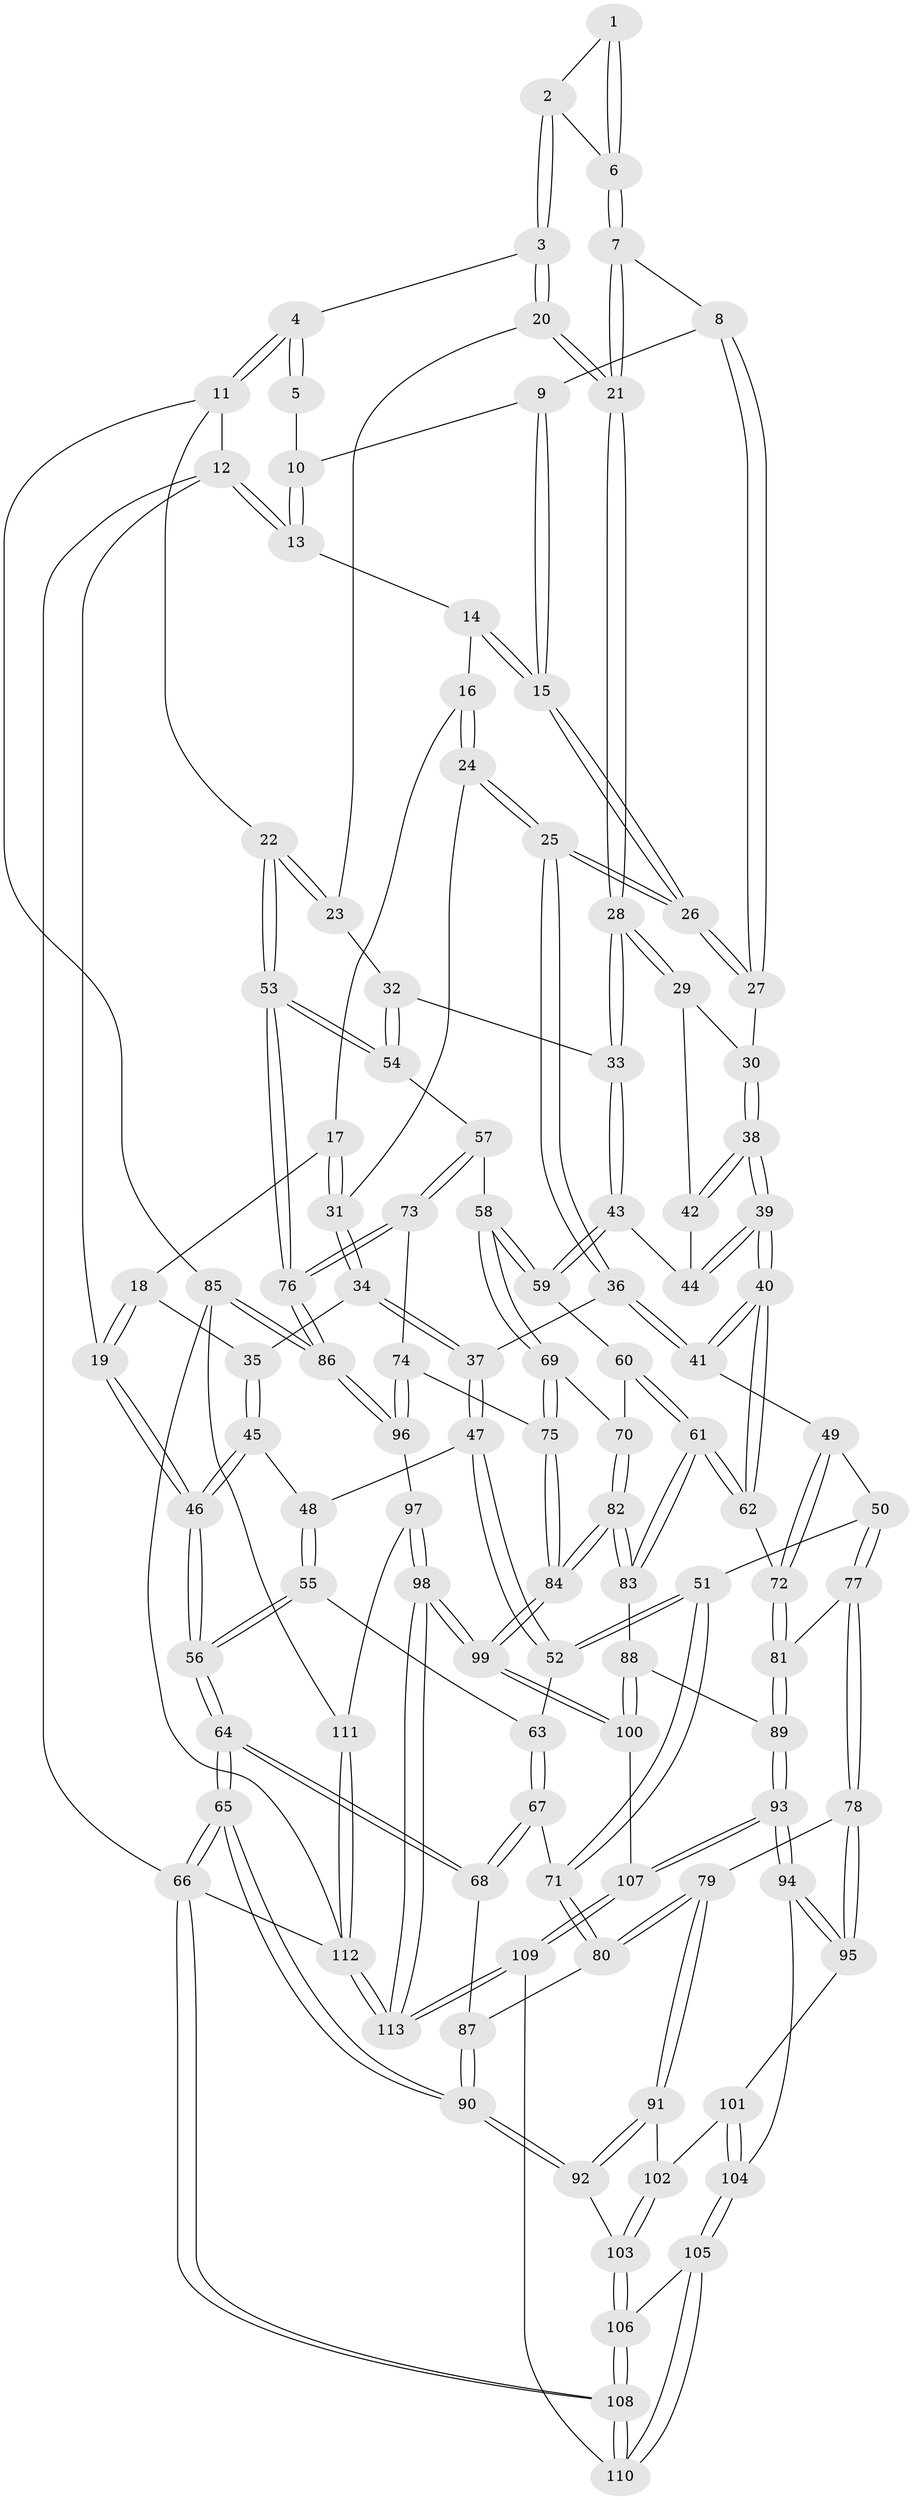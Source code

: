 // Generated by graph-tools (version 1.1) at 2025/38/03/09/25 02:38:38]
// undirected, 113 vertices, 279 edges
graph export_dot {
graph [start="1"]
  node [color=gray90,style=filled];
  1 [pos="+0.5892917822924497+0"];
  2 [pos="+0.6629395445131694+0.024921038342954543"];
  3 [pos="+0.6953924520065369+0.0793469000388296"];
  4 [pos="+1+0"];
  5 [pos="+0.5800739405333677+0"];
  6 [pos="+0.5584895678926425+0.09056773246508751"];
  7 [pos="+0.552377435808746+0.11099703478300062"];
  8 [pos="+0.49565060440963116+0.1157104017474168"];
  9 [pos="+0.4175822327929364+0"];
  10 [pos="+0.4195060516644273+0"];
  11 [pos="+1+0"];
  12 [pos="+0+0"];
  13 [pos="+0.005750674335662485+0"];
  14 [pos="+0.07748502223905536+0"];
  15 [pos="+0.32859240528588446+0.12607563968809812"];
  16 [pos="+0.12860702309376681+0.06667493769570593"];
  17 [pos="+0.0654534563037459+0.1749001337466033"];
  18 [pos="+0.01989773543951257+0.20770182630287057"];
  19 [pos="+0+0.07391541173297722"];
  20 [pos="+0.7134713168927077+0.13709937430032398"];
  21 [pos="+0.6601410582365418+0.18488152737260796"];
  22 [pos="+1+0"];
  23 [pos="+0.8558779522746096+0.12250006656131708"];
  24 [pos="+0.17962893730153737+0.16762844245670025"];
  25 [pos="+0.325962333271807+0.21589568495816033"];
  26 [pos="+0.33300833779523276+0.2111249352335455"];
  27 [pos="+0.4157438174788132+0.2174997384383885"];
  28 [pos="+0.6468578455262051+0.2470973039593379"];
  29 [pos="+0.5629040783057696+0.26651886335231667"];
  30 [pos="+0.42050649432050985+0.22187137889416264"];
  31 [pos="+0.1400895879793106+0.21765592862244995"];
  32 [pos="+0.8029191642341744+0.3615704615880268"];
  33 [pos="+0.7079055026013761+0.3595326552216183"];
  34 [pos="+0.11971560037654247+0.25692059220181046"];
  35 [pos="+0.09135108238288721+0.276890968611793"];
  36 [pos="+0.28320508784819537+0.3205989894804625"];
  37 [pos="+0.2711491563456808+0.3264304992551726"];
  38 [pos="+0.46570476462737+0.4069659824188853"];
  39 [pos="+0.461188996705114+0.45493884501847437"];
  40 [pos="+0.4391517857790312+0.4922187329587258"];
  41 [pos="+0.4187034602810616+0.48664717033728305"];
  42 [pos="+0.5514972841550856+0.29163146671875656"];
  43 [pos="+0.6955584198807458+0.3777662005030063"];
  44 [pos="+0.5656225682211713+0.40574429060861633"];
  45 [pos="+0.07586286566719555+0.3327597914380256"];
  46 [pos="+0+0.3178552647559059"];
  47 [pos="+0.17712548425541813+0.41394076861527035"];
  48 [pos="+0.10459773104536715+0.39005473156399395"];
  49 [pos="+0.24836652534013476+0.5343836788490021"];
  50 [pos="+0.22934305884941078+0.5372257121837074"];
  51 [pos="+0.22201097126688848+0.534260327618403"];
  52 [pos="+0.20789569545956088+0.5167945613848304"];
  53 [pos="+1+0.3951393237769326"];
  54 [pos="+0.9402337908842913+0.43249482297277625"];
  55 [pos="+0.016544047525080742+0.478442878587757"];
  56 [pos="+0+0.48940461595358864"];
  57 [pos="+0.8678886125297258+0.5308407114479838"];
  58 [pos="+0.7810129317641681+0.5539451793542025"];
  59 [pos="+0.6838639990401439+0.4521600254307981"];
  60 [pos="+0.6238359970989402+0.5358792617548604"];
  61 [pos="+0.48201543745983605+0.5631087698648868"];
  62 [pos="+0.47472268374318904+0.5567563001539966"];
  63 [pos="+0.06427955203410214+0.5325973437226755"];
  64 [pos="+0+0.6199882591848451"];
  65 [pos="+0+1"];
  66 [pos="+0+1"];
  67 [pos="+0.06393191296600369+0.5853795105499346"];
  68 [pos="+0+0.6387470817613278"];
  69 [pos="+0.744917279130657+0.5946333853755821"];
  70 [pos="+0.6902281545650465+0.6017344269160502"];
  71 [pos="+0.13104295133200403+0.6296405068967929"];
  72 [pos="+0.34972385409866996+0.6523251332433218"];
  73 [pos="+0.880062771556421+0.6839633732300856"];
  74 [pos="+0.8324090869980765+0.7214188729102566"];
  75 [pos="+0.7959364171487662+0.7079515468669124"];
  76 [pos="+1+0.7300452950600044"];
  77 [pos="+0.2645015689962722+0.7038943491716297"];
  78 [pos="+0.2507447132522693+0.7167443610274848"];
  79 [pos="+0.20636742193801247+0.7391733359774467"];
  80 [pos="+0.1291321946981048+0.6718602608545301"];
  81 [pos="+0.31130500023265617+0.6996691218989114"];
  82 [pos="+0.6413165399295027+0.7346444891010121"];
  83 [pos="+0.5160367755749564+0.6826118071973666"];
  84 [pos="+0.6424696968274591+0.7360321990162091"];
  85 [pos="+1+0.7672972065309722"];
  86 [pos="+1+0.7604644179426382"];
  87 [pos="+0.06401211986569777+0.6992388336719326"];
  88 [pos="+0.4787518585894054+0.7350257190971287"];
  89 [pos="+0.4336226551536628+0.7961389066717685"];
  90 [pos="+0.030535373058609143+0.8304699971616212"];
  91 [pos="+0.20208420068279473+0.7497858298215861"];
  92 [pos="+0.038819705176619985+0.8304101889614318"];
  93 [pos="+0.4286022504482828+0.8382980252756294"];
  94 [pos="+0.3783295660295725+0.8439082001138226"];
  95 [pos="+0.3091886383560311+0.8114040198433823"];
  96 [pos="+0.8380454529525907+0.8417779401654789"];
  97 [pos="+0.8241590309279472+0.8705308237875039"];
  98 [pos="+0.6935806635600377+0.9441198474696078"];
  99 [pos="+0.663864895856197+0.9075640452864364"];
  100 [pos="+0.6519277331995085+0.9053183096973723"];
  101 [pos="+0.2291461168728165+0.8473854293139613"];
  102 [pos="+0.21955439588229156+0.8418082694377456"];
  103 [pos="+0.16071775702515567+0.8877899664206785"];
  104 [pos="+0.277203266567525+0.9001709345096486"];
  105 [pos="+0.2758891852464925+0.9129553103068346"];
  106 [pos="+0.16430299916193072+0.9182310842602261"];
  107 [pos="+0.44506450333574776+0.8690412040191828"];
  108 [pos="+0.15395303883686845+1"];
  109 [pos="+0.3661587987068445+1"];
  110 [pos="+0.2841791134766125+1"];
  111 [pos="+0.9240232675857917+0.943803816797738"];
  112 [pos="+1+1"];
  113 [pos="+0.6750816721604366+1"];
  1 -- 2;
  1 -- 6;
  1 -- 6;
  2 -- 3;
  2 -- 3;
  2 -- 6;
  3 -- 4;
  3 -- 20;
  3 -- 20;
  4 -- 5;
  4 -- 5;
  4 -- 11;
  4 -- 11;
  5 -- 10;
  6 -- 7;
  6 -- 7;
  7 -- 8;
  7 -- 21;
  7 -- 21;
  8 -- 9;
  8 -- 27;
  8 -- 27;
  9 -- 10;
  9 -- 15;
  9 -- 15;
  10 -- 13;
  10 -- 13;
  11 -- 12;
  11 -- 22;
  11 -- 85;
  12 -- 13;
  12 -- 13;
  12 -- 19;
  12 -- 66;
  13 -- 14;
  14 -- 15;
  14 -- 15;
  14 -- 16;
  15 -- 26;
  15 -- 26;
  16 -- 17;
  16 -- 24;
  16 -- 24;
  17 -- 18;
  17 -- 31;
  17 -- 31;
  18 -- 19;
  18 -- 19;
  18 -- 35;
  19 -- 46;
  19 -- 46;
  20 -- 21;
  20 -- 21;
  20 -- 23;
  21 -- 28;
  21 -- 28;
  22 -- 23;
  22 -- 23;
  22 -- 53;
  22 -- 53;
  23 -- 32;
  24 -- 25;
  24 -- 25;
  24 -- 31;
  25 -- 26;
  25 -- 26;
  25 -- 36;
  25 -- 36;
  26 -- 27;
  26 -- 27;
  27 -- 30;
  28 -- 29;
  28 -- 29;
  28 -- 33;
  28 -- 33;
  29 -- 30;
  29 -- 42;
  30 -- 38;
  30 -- 38;
  31 -- 34;
  31 -- 34;
  32 -- 33;
  32 -- 54;
  32 -- 54;
  33 -- 43;
  33 -- 43;
  34 -- 35;
  34 -- 37;
  34 -- 37;
  35 -- 45;
  35 -- 45;
  36 -- 37;
  36 -- 41;
  36 -- 41;
  37 -- 47;
  37 -- 47;
  38 -- 39;
  38 -- 39;
  38 -- 42;
  38 -- 42;
  39 -- 40;
  39 -- 40;
  39 -- 44;
  39 -- 44;
  40 -- 41;
  40 -- 41;
  40 -- 62;
  40 -- 62;
  41 -- 49;
  42 -- 44;
  43 -- 44;
  43 -- 59;
  43 -- 59;
  45 -- 46;
  45 -- 46;
  45 -- 48;
  46 -- 56;
  46 -- 56;
  47 -- 48;
  47 -- 52;
  47 -- 52;
  48 -- 55;
  48 -- 55;
  49 -- 50;
  49 -- 72;
  49 -- 72;
  50 -- 51;
  50 -- 77;
  50 -- 77;
  51 -- 52;
  51 -- 52;
  51 -- 71;
  51 -- 71;
  52 -- 63;
  53 -- 54;
  53 -- 54;
  53 -- 76;
  53 -- 76;
  54 -- 57;
  55 -- 56;
  55 -- 56;
  55 -- 63;
  56 -- 64;
  56 -- 64;
  57 -- 58;
  57 -- 73;
  57 -- 73;
  58 -- 59;
  58 -- 59;
  58 -- 69;
  58 -- 69;
  59 -- 60;
  60 -- 61;
  60 -- 61;
  60 -- 70;
  61 -- 62;
  61 -- 62;
  61 -- 83;
  61 -- 83;
  62 -- 72;
  63 -- 67;
  63 -- 67;
  64 -- 65;
  64 -- 65;
  64 -- 68;
  64 -- 68;
  65 -- 66;
  65 -- 66;
  65 -- 90;
  65 -- 90;
  66 -- 108;
  66 -- 108;
  66 -- 112;
  67 -- 68;
  67 -- 68;
  67 -- 71;
  68 -- 87;
  69 -- 70;
  69 -- 75;
  69 -- 75;
  70 -- 82;
  70 -- 82;
  71 -- 80;
  71 -- 80;
  72 -- 81;
  72 -- 81;
  73 -- 74;
  73 -- 76;
  73 -- 76;
  74 -- 75;
  74 -- 96;
  74 -- 96;
  75 -- 84;
  75 -- 84;
  76 -- 86;
  76 -- 86;
  77 -- 78;
  77 -- 78;
  77 -- 81;
  78 -- 79;
  78 -- 95;
  78 -- 95;
  79 -- 80;
  79 -- 80;
  79 -- 91;
  79 -- 91;
  80 -- 87;
  81 -- 89;
  81 -- 89;
  82 -- 83;
  82 -- 83;
  82 -- 84;
  82 -- 84;
  83 -- 88;
  84 -- 99;
  84 -- 99;
  85 -- 86;
  85 -- 86;
  85 -- 111;
  85 -- 112;
  86 -- 96;
  86 -- 96;
  87 -- 90;
  87 -- 90;
  88 -- 89;
  88 -- 100;
  88 -- 100;
  89 -- 93;
  89 -- 93;
  90 -- 92;
  90 -- 92;
  91 -- 92;
  91 -- 92;
  91 -- 102;
  92 -- 103;
  93 -- 94;
  93 -- 94;
  93 -- 107;
  93 -- 107;
  94 -- 95;
  94 -- 95;
  94 -- 104;
  95 -- 101;
  96 -- 97;
  97 -- 98;
  97 -- 98;
  97 -- 111;
  98 -- 99;
  98 -- 99;
  98 -- 113;
  98 -- 113;
  99 -- 100;
  99 -- 100;
  100 -- 107;
  101 -- 102;
  101 -- 104;
  101 -- 104;
  102 -- 103;
  102 -- 103;
  103 -- 106;
  103 -- 106;
  104 -- 105;
  104 -- 105;
  105 -- 106;
  105 -- 110;
  105 -- 110;
  106 -- 108;
  106 -- 108;
  107 -- 109;
  107 -- 109;
  108 -- 110;
  108 -- 110;
  109 -- 110;
  109 -- 113;
  109 -- 113;
  111 -- 112;
  111 -- 112;
  112 -- 113;
  112 -- 113;
}
